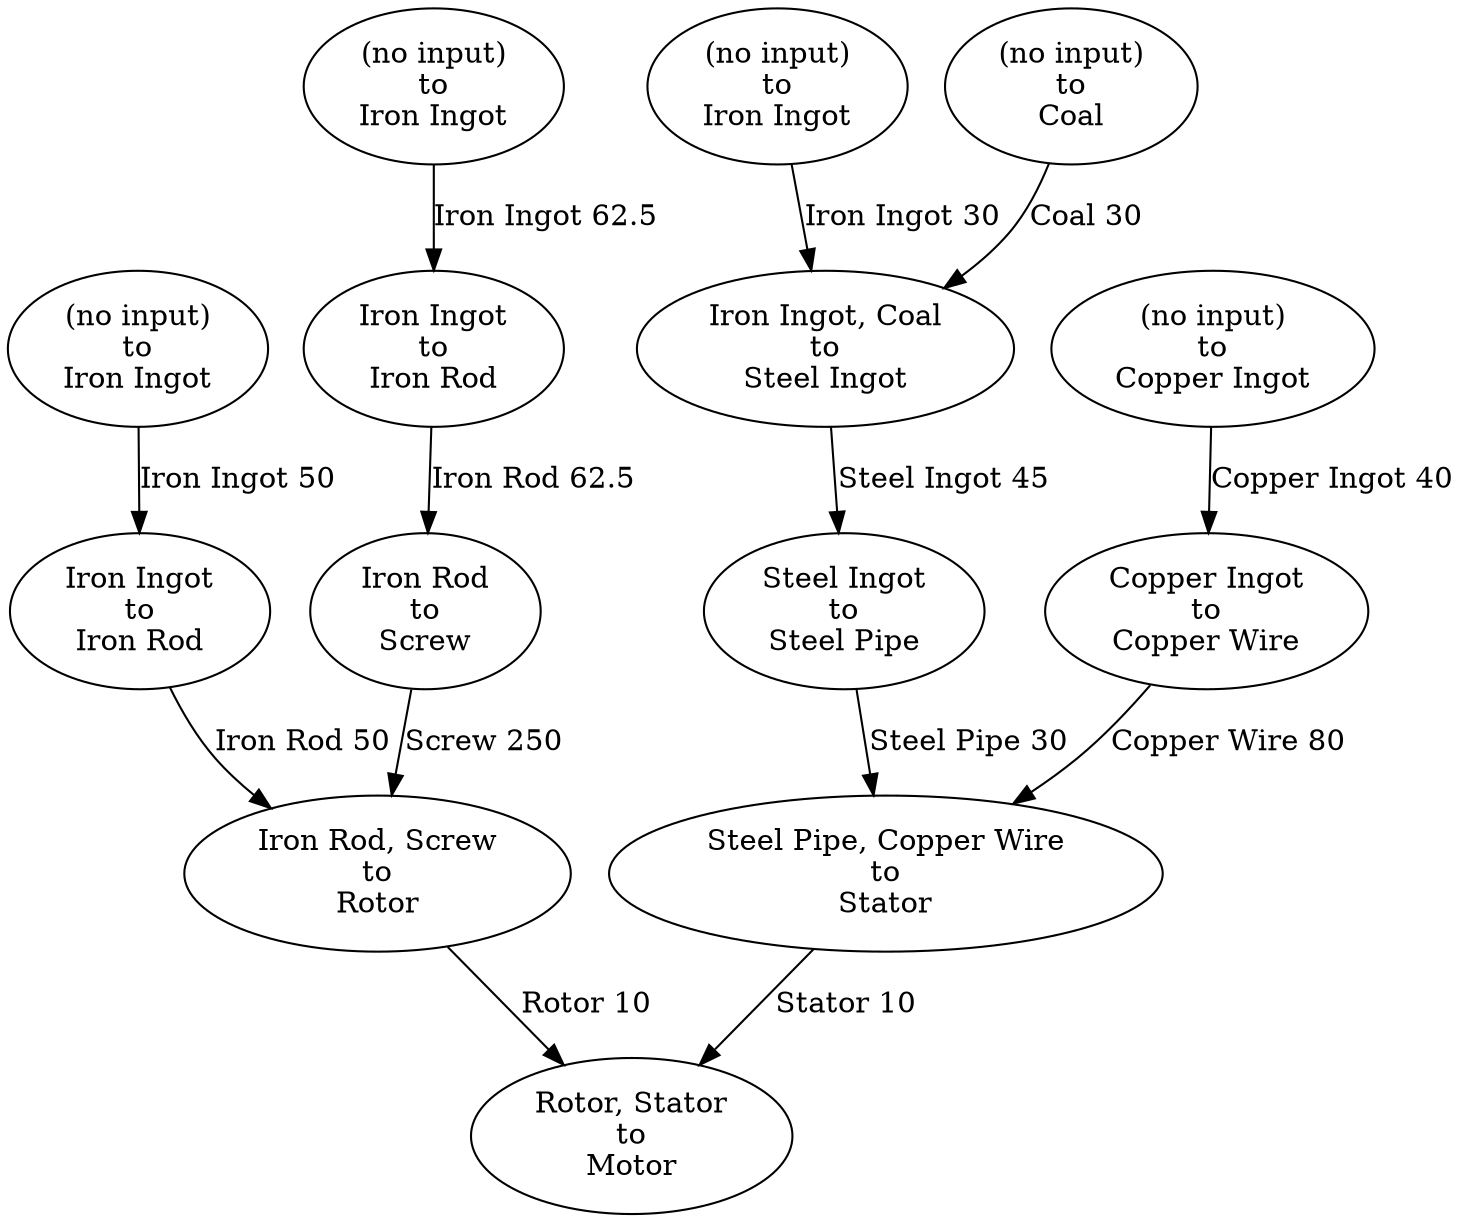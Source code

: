 digraph G {
    node0 [label = "Rotor, Stator\nto\nMotor";];
    node1 [label = "Iron Rod, Screw\nto\nRotor";];
    node2 [label = "Iron Ingot\nto\nIron Rod";];
    node3 [label = "(no input)\nto\nIron Ingot";];
    node3 -> node2 [label = "Iron Ingot 50";];
    node2 -> node1 [label = "Iron Rod 50";];
    node4 [label = "Iron Rod\nto\nScrew";];
    node5 [label = "Iron Ingot\nto\nIron Rod";];
    node6 [label = "(no input)\nto\nIron Ingot";];
    node6 -> node5 [label = "Iron Ingot 62.5";];
    node5 -> node4 [label = "Iron Rod 62.5";];
    node4 -> node1 [label = "Screw 250";];
    node1 -> node0 [label = "Rotor 10";];
    node7 [label = "Steel Pipe, Copper Wire\nto\nStator";];
    node8 [label = "Steel Ingot\nto\nSteel Pipe";];
    node9 [label = "Iron Ingot, Coal\nto\nSteel Ingot";];
    node10 [label = "(no input)\nto\nIron Ingot";];
    node10 -> node9 [label = "Iron Ingot 30";];
    node11 [label = "(no input)\nto\nCoal";];
    node11 -> node9 [label = "Coal 30";];
    node9 -> node8 [label = "Steel Ingot 45";];
    node8 -> node7 [label = "Steel Pipe 30";];
    node12 [label = "Copper Ingot\nto\nCopper Wire";];
    node13 [label = "(no input)\nto\nCopper Ingot";];
    node13 -> node12 [label = "Copper Ingot 40";];
    node12 -> node7 [label = "Copper Wire 80";];
    node7 -> node0 [label = "Stator 10";];
}